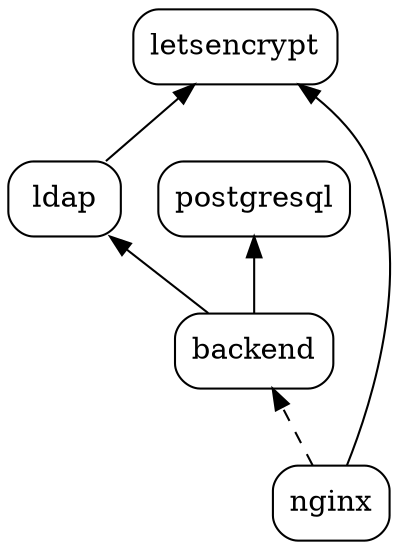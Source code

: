 digraph rcorder {
rankdir="BT";
node [style=rounded, shape=record];
graph [overlap = false];
"nginx" -> "backend" [style=dashed];
"backend" -> "ldap" [style=solid];
"ldap" -> "letsencrypt" [style=solid];
"backend" -> "postgresql" [style=solid];
"nginx" -> "letsencrypt" [style=solid];
}
